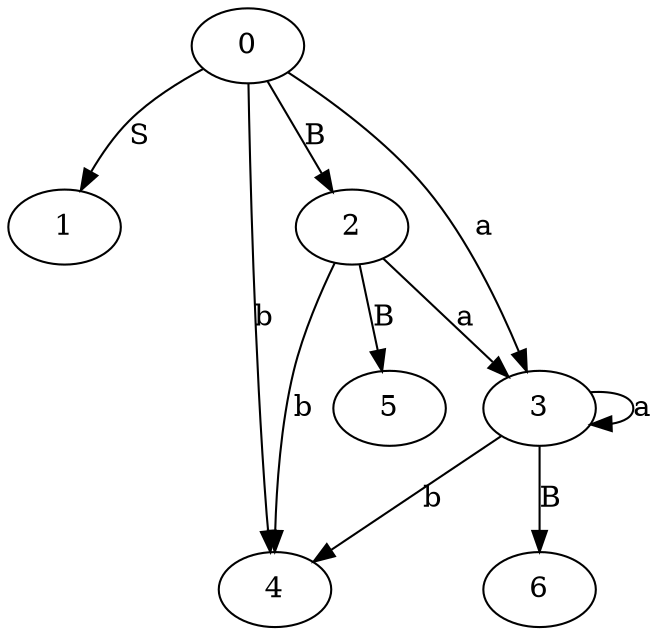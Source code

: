 // The Round Table
digraph {
	0
	1
	2
	3
	4
	5
	6
	0 -> 1 [label=S]
	0 -> 2 [label=B]
	0 -> 3 [label=a]
	0 -> 4 [label=b]
	2 -> 3 [label=a]
	2 -> 4 [label=b]
	2 -> 5 [label=B]
	3 -> 3 [label=a]
	3 -> 4 [label=b]
	3 -> 6 [label=B]
}
